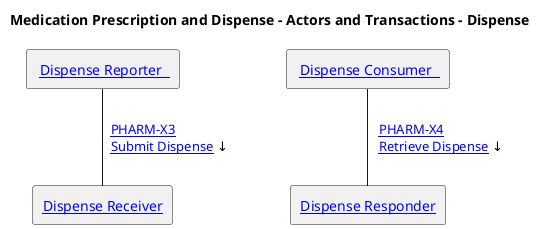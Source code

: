 @startuml
'!include ./style.iuml
skinparam linetype ortho
skinparam linetype polyline

title Medication Prescription and Dispense - Actors and Transactions - Dispense
'agent "  [[actors_and_transactions.html#order-placer Order Placer ]]" as orderplacer 
'agent " [[actors_and_transactions.html#order-receiver Order Receiver ]]" as orderreceiver 
'agent " [[actors_and_transactions.html#order-receiver Order Responder ]]" as orderresponder 

agent " [[actors_and_transactions.html#DispenseReporter Dispense Reporter  ]]" as OrderConsumer 
agent " [[actors_and_transactions.html#DispenseConsumer Dispense Consumer  ]]" as dispenseconsumer 


agent "[[actors_and_transactions.html#DipenseReceiver Dispense Receiver]]" as dispensereceiver
agent "[[actors_and_transactions.html#DipenseResponder Dispense Responder]]" as dispenseresponder 


' \n\n   [[PHARM-X2.html PHARM-M2 Supply Response/status]] ↑

dispenseconsumer -d- dispenseresponder : "   [[PHARM-X4.html PHARM-X4\nRetrieve Dispense]] ↓       "


'orderreceiver -r[hidden]- orderresponder : "\t\t\t "
'orderreceiver -d[hidden]- dispenseresponder : "   "


'orderresponder -d[hidden]- dispensereceiver
'orderresponder -r[hidden]- dispensereceiver
'orderresponder -r[hidden]- OrderConsumer

'orderplacer -[hidden]r- OrderConsumer : "\t\t\t   "

OrderConsumer -r[hidden]- dispenseconsumer: "\t\t     "

dispensereceiver -r[hidden]- dispenseresponder : "\t\t\t"


'orderresponder -u- OrderConsumer: "   [[PHARM-X1.html PHARM-X2\n GET Medication Orders]] ↑          "
OrderConsumer -d- dispensereceiver: "  [[PHARM-X3.html PHARM-X3\nSubmit Dispense]] ↓  "

' → ↑ ← ↓

'orderresponder -r- dispensereceiver:  "   [[PHARM-X2.html PHARM-X2 Dispense]]  ←   "
' dispensereceiver -r- dispenseresponder : ""

'OrderConsumer -d- OrderConsumer : "   [[PHARM-M2.html PHARM-M2 Fetch Orders]] ←  "
'dispenser -[hidden]r- invreporter : "\t\t\t\t\t "
'invreporter -d- invmanager : "   [[PHARM-M5.html PHARM-M5 Inventory Status]] ↑                  \n\n   [[PHARM-M6.html PHARM-M6 Inventory Update]] ↓                 \n\n[[PHARM-M7.html PHARM-M7 Inventory Query]] ↓\t\t  "
@enduml